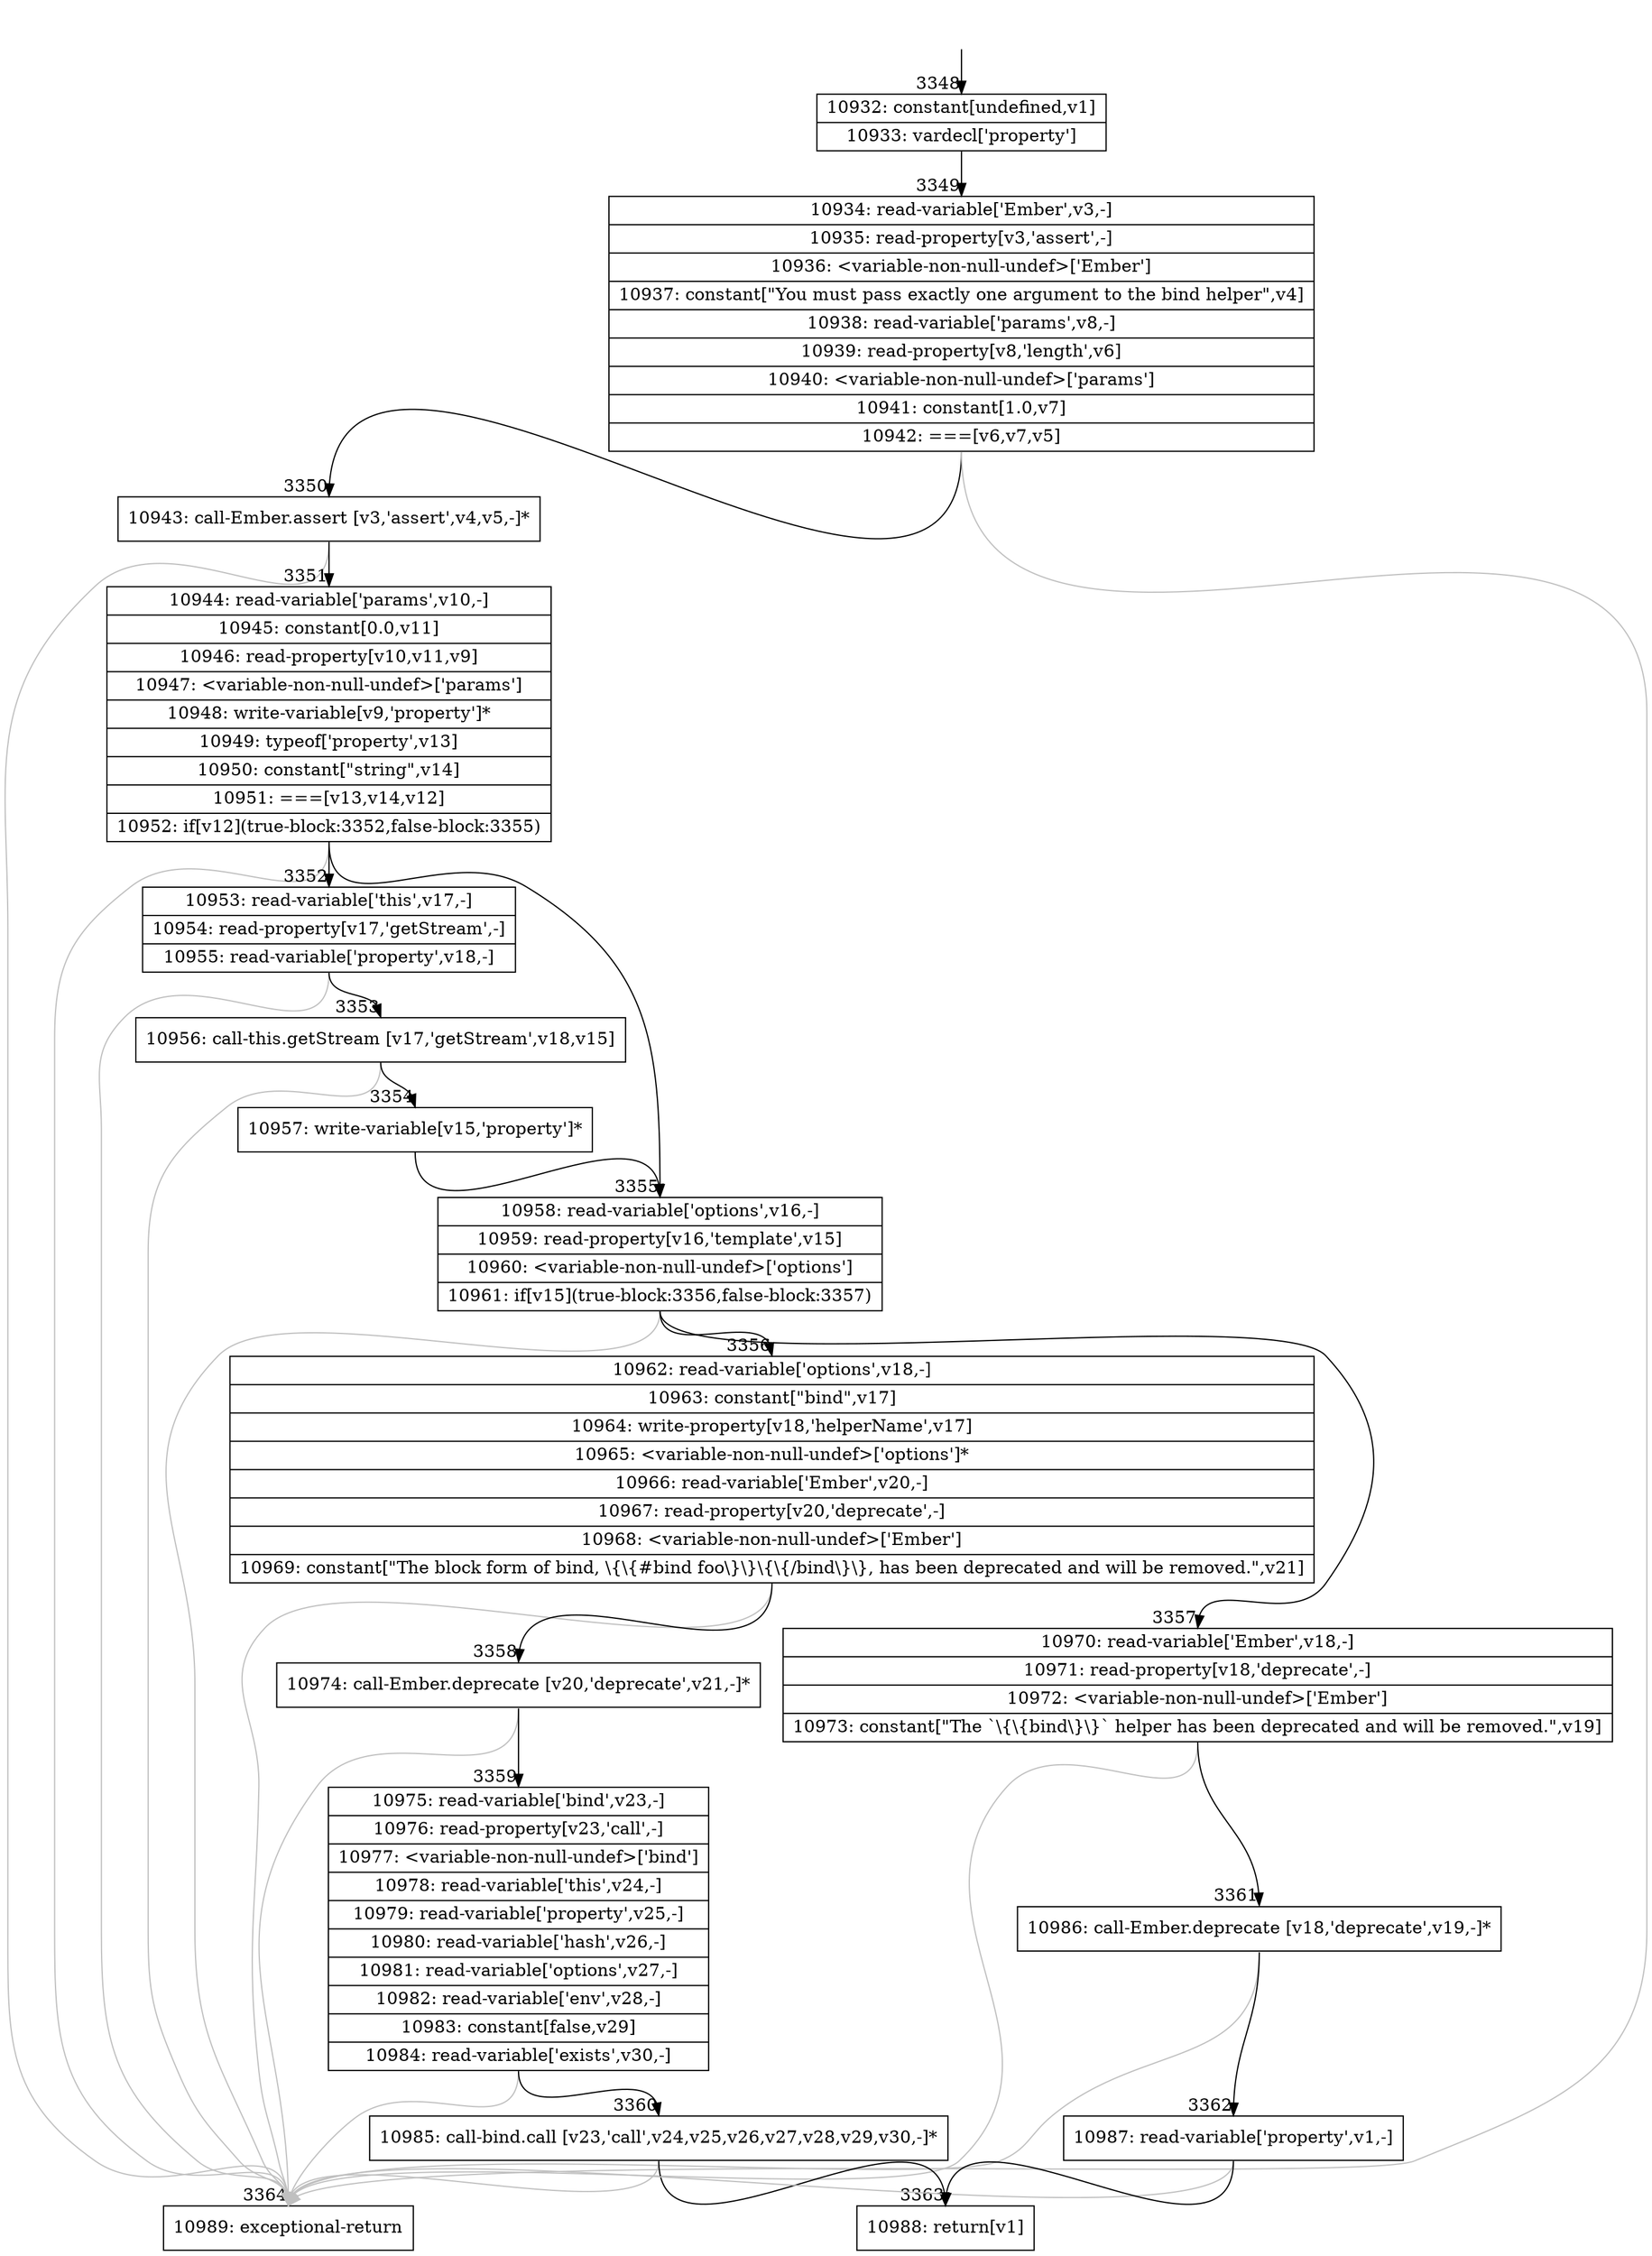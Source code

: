 digraph {
rankdir="TD"
BB_entry268[shape=none,label=""];
BB_entry268 -> BB3348 [tailport=s, headport=n, headlabel="    3348"]
BB3348 [shape=record label="{10932: constant[undefined,v1]|10933: vardecl['property']}" ] 
BB3348 -> BB3349 [tailport=s, headport=n, headlabel="      3349"]
BB3349 [shape=record label="{10934: read-variable['Ember',v3,-]|10935: read-property[v3,'assert',-]|10936: \<variable-non-null-undef\>['Ember']|10937: constant[\"You must pass exactly one argument to the bind helper\",v4]|10938: read-variable['params',v8,-]|10939: read-property[v8,'length',v6]|10940: \<variable-non-null-undef\>['params']|10941: constant[1.0,v7]|10942: ===[v6,v7,v5]}" ] 
BB3349 -> BB3350 [tailport=s, headport=n, headlabel="      3350"]
BB3349 -> BB3364 [tailport=s, headport=n, color=gray, headlabel="      3364"]
BB3350 [shape=record label="{10943: call-Ember.assert [v3,'assert',v4,v5,-]*}" ] 
BB3350 -> BB3351 [tailport=s, headport=n, headlabel="      3351"]
BB3350 -> BB3364 [tailport=s, headport=n, color=gray]
BB3351 [shape=record label="{10944: read-variable['params',v10,-]|10945: constant[0.0,v11]|10946: read-property[v10,v11,v9]|10947: \<variable-non-null-undef\>['params']|10948: write-variable[v9,'property']*|10949: typeof['property',v13]|10950: constant[\"string\",v14]|10951: ===[v13,v14,v12]|10952: if[v12](true-block:3352,false-block:3355)}" ] 
BB3351 -> BB3352 [tailport=s, headport=n, headlabel="      3352"]
BB3351 -> BB3355 [tailport=s, headport=n, headlabel="      3355"]
BB3351 -> BB3364 [tailport=s, headport=n, color=gray]
BB3352 [shape=record label="{10953: read-variable['this',v17,-]|10954: read-property[v17,'getStream',-]|10955: read-variable['property',v18,-]}" ] 
BB3352 -> BB3353 [tailport=s, headport=n, headlabel="      3353"]
BB3352 -> BB3364 [tailport=s, headport=n, color=gray]
BB3353 [shape=record label="{10956: call-this.getStream [v17,'getStream',v18,v15]}" ] 
BB3353 -> BB3354 [tailport=s, headport=n, headlabel="      3354"]
BB3353 -> BB3364 [tailport=s, headport=n, color=gray]
BB3354 [shape=record label="{10957: write-variable[v15,'property']*}" ] 
BB3354 -> BB3355 [tailport=s, headport=n]
BB3355 [shape=record label="{10958: read-variable['options',v16,-]|10959: read-property[v16,'template',v15]|10960: \<variable-non-null-undef\>['options']|10961: if[v15](true-block:3356,false-block:3357)}" ] 
BB3355 -> BB3356 [tailport=s, headport=n, headlabel="      3356"]
BB3355 -> BB3357 [tailport=s, headport=n, headlabel="      3357"]
BB3355 -> BB3364 [tailport=s, headport=n, color=gray]
BB3356 [shape=record label="{10962: read-variable['options',v18,-]|10963: constant[\"bind\",v17]|10964: write-property[v18,'helperName',v17]|10965: \<variable-non-null-undef\>['options']*|10966: read-variable['Ember',v20,-]|10967: read-property[v20,'deprecate',-]|10968: \<variable-non-null-undef\>['Ember']|10969: constant[\"The block form of bind, \\\{\\\{#bind foo\\\}\\\}\\\{\\\{/bind\\\}\\\}, has been deprecated and will be removed.\",v21]}" ] 
BB3356 -> BB3358 [tailport=s, headport=n, headlabel="      3358"]
BB3356 -> BB3364 [tailport=s, headport=n, color=gray]
BB3357 [shape=record label="{10970: read-variable['Ember',v18,-]|10971: read-property[v18,'deprecate',-]|10972: \<variable-non-null-undef\>['Ember']|10973: constant[\"The `\\\{\\\{bind\\\}\\\}` helper has been deprecated and will be removed.\",v19]}" ] 
BB3357 -> BB3361 [tailport=s, headport=n, headlabel="      3361"]
BB3357 -> BB3364 [tailport=s, headport=n, color=gray]
BB3358 [shape=record label="{10974: call-Ember.deprecate [v20,'deprecate',v21,-]*}" ] 
BB3358 -> BB3359 [tailport=s, headport=n, headlabel="      3359"]
BB3358 -> BB3364 [tailport=s, headport=n, color=gray]
BB3359 [shape=record label="{10975: read-variable['bind',v23,-]|10976: read-property[v23,'call',-]|10977: \<variable-non-null-undef\>['bind']|10978: read-variable['this',v24,-]|10979: read-variable['property',v25,-]|10980: read-variable['hash',v26,-]|10981: read-variable['options',v27,-]|10982: read-variable['env',v28,-]|10983: constant[false,v29]|10984: read-variable['exists',v30,-]}" ] 
BB3359 -> BB3360 [tailport=s, headport=n, headlabel="      3360"]
BB3359 -> BB3364 [tailport=s, headport=n, color=gray]
BB3360 [shape=record label="{10985: call-bind.call [v23,'call',v24,v25,v26,v27,v28,v29,v30,-]*}" ] 
BB3360 -> BB3363 [tailport=s, headport=n, headlabel="      3363"]
BB3360 -> BB3364 [tailport=s, headport=n, color=gray]
BB3361 [shape=record label="{10986: call-Ember.deprecate [v18,'deprecate',v19,-]*}" ] 
BB3361 -> BB3362 [tailport=s, headport=n, headlabel="      3362"]
BB3361 -> BB3364 [tailport=s, headport=n, color=gray]
BB3362 [shape=record label="{10987: read-variable['property',v1,-]}" ] 
BB3362 -> BB3363 [tailport=s, headport=n]
BB3362 -> BB3364 [tailport=s, headport=n, color=gray]
BB3363 [shape=record label="{10988: return[v1]}" ] 
BB3364 [shape=record label="{10989: exceptional-return}" ] 
//#$~ 5734
}
